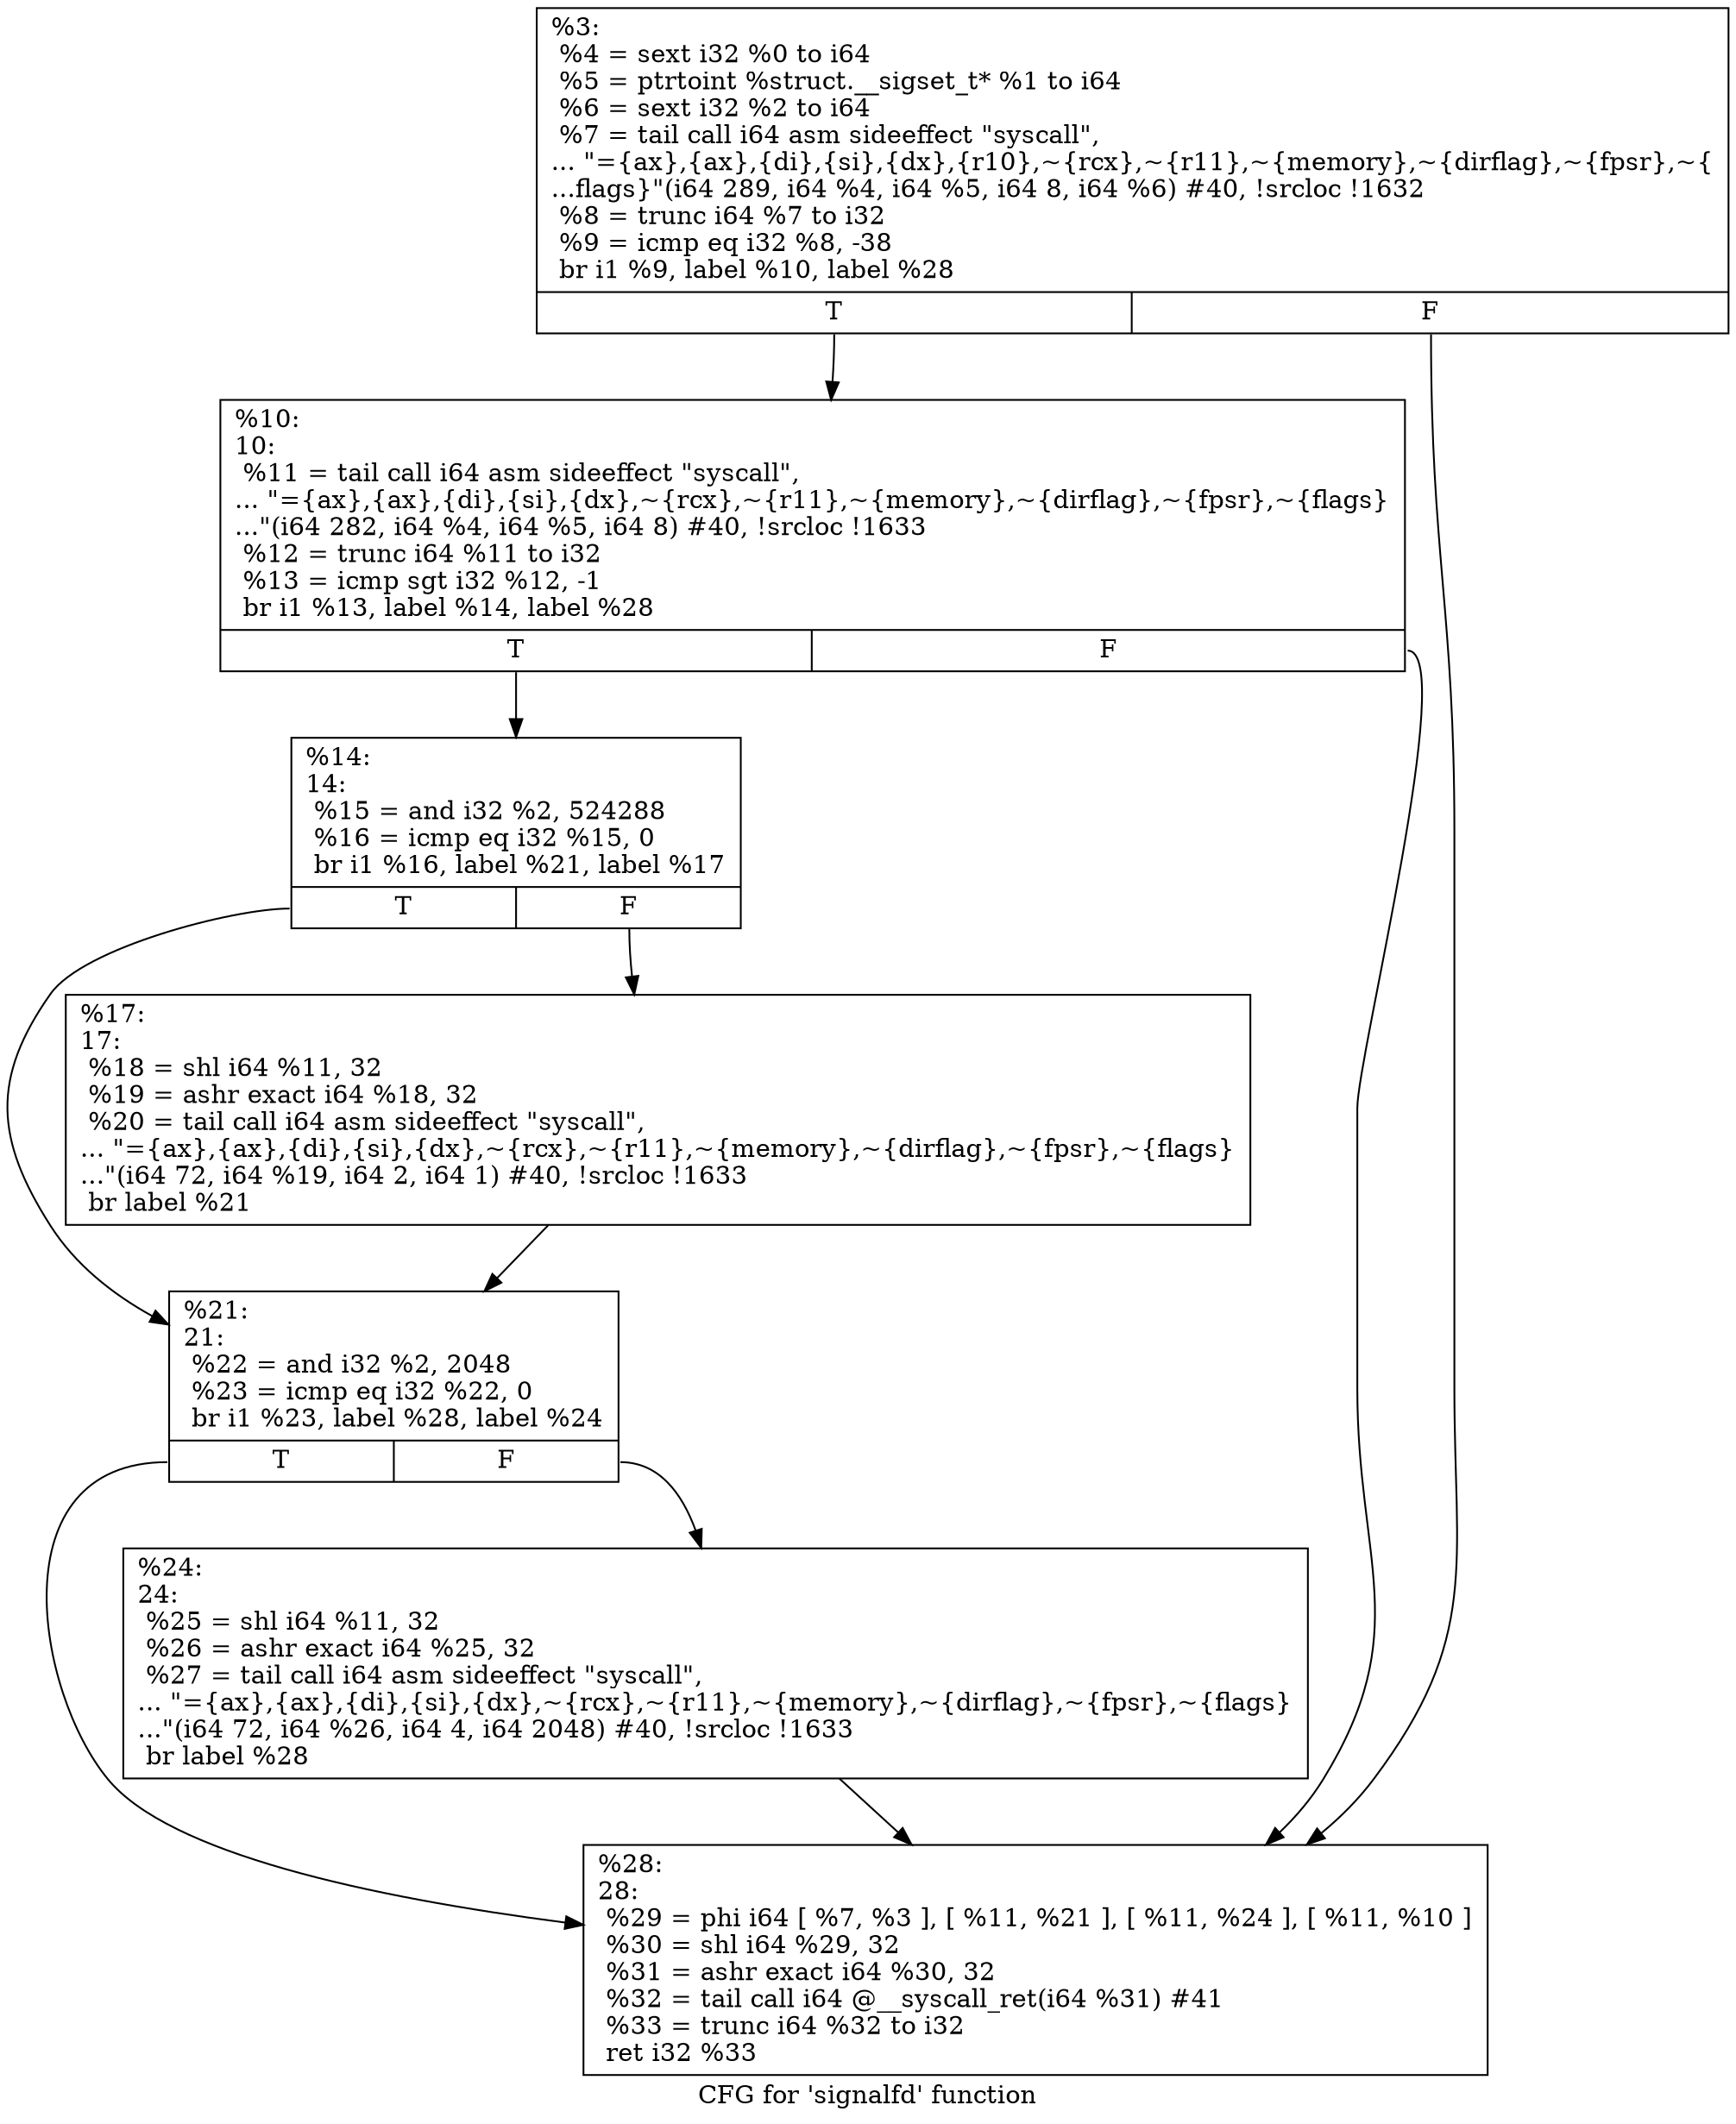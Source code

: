 digraph "CFG for 'signalfd' function" {
	label="CFG for 'signalfd' function";

	Node0x1c32aa0 [shape=record,label="{%3:\l  %4 = sext i32 %0 to i64\l  %5 = ptrtoint %struct.__sigset_t* %1 to i64\l  %6 = sext i32 %2 to i64\l  %7 = tail call i64 asm sideeffect \"syscall\",\l... \"=\{ax\},\{ax\},\{di\},\{si\},\{dx\},\{r10\},~\{rcx\},~\{r11\},~\{memory\},~\{dirflag\},~\{fpsr\},~\{\l...flags\}\"(i64 289, i64 %4, i64 %5, i64 8, i64 %6) #40, !srcloc !1632\l  %8 = trunc i64 %7 to i32\l  %9 = icmp eq i32 %8, -38\l  br i1 %9, label %10, label %28\l|{<s0>T|<s1>F}}"];
	Node0x1c32aa0:s0 -> Node0x1c32f80;
	Node0x1c32aa0:s1 -> Node0x1c33110;
	Node0x1c32f80 [shape=record,label="{%10:\l10:                                               \l  %11 = tail call i64 asm sideeffect \"syscall\",\l... \"=\{ax\},\{ax\},\{di\},\{si\},\{dx\},~\{rcx\},~\{r11\},~\{memory\},~\{dirflag\},~\{fpsr\},~\{flags\}\l...\"(i64 282, i64 %4, i64 %5, i64 8) #40, !srcloc !1633\l  %12 = trunc i64 %11 to i32\l  %13 = icmp sgt i32 %12, -1\l  br i1 %13, label %14, label %28\l|{<s0>T|<s1>F}}"];
	Node0x1c32f80:s0 -> Node0x1c32fd0;
	Node0x1c32f80:s1 -> Node0x1c33110;
	Node0x1c32fd0 [shape=record,label="{%14:\l14:                                               \l  %15 = and i32 %2, 524288\l  %16 = icmp eq i32 %15, 0\l  br i1 %16, label %21, label %17\l|{<s0>T|<s1>F}}"];
	Node0x1c32fd0:s0 -> Node0x1c33070;
	Node0x1c32fd0:s1 -> Node0x1c33020;
	Node0x1c33020 [shape=record,label="{%17:\l17:                                               \l  %18 = shl i64 %11, 32\l  %19 = ashr exact i64 %18, 32\l  %20 = tail call i64 asm sideeffect \"syscall\",\l... \"=\{ax\},\{ax\},\{di\},\{si\},\{dx\},~\{rcx\},~\{r11\},~\{memory\},~\{dirflag\},~\{fpsr\},~\{flags\}\l...\"(i64 72, i64 %19, i64 2, i64 1) #40, !srcloc !1633\l  br label %21\l}"];
	Node0x1c33020 -> Node0x1c33070;
	Node0x1c33070 [shape=record,label="{%21:\l21:                                               \l  %22 = and i32 %2, 2048\l  %23 = icmp eq i32 %22, 0\l  br i1 %23, label %28, label %24\l|{<s0>T|<s1>F}}"];
	Node0x1c33070:s0 -> Node0x1c33110;
	Node0x1c33070:s1 -> Node0x1c330c0;
	Node0x1c330c0 [shape=record,label="{%24:\l24:                                               \l  %25 = shl i64 %11, 32\l  %26 = ashr exact i64 %25, 32\l  %27 = tail call i64 asm sideeffect \"syscall\",\l... \"=\{ax\},\{ax\},\{di\},\{si\},\{dx\},~\{rcx\},~\{r11\},~\{memory\},~\{dirflag\},~\{fpsr\},~\{flags\}\l...\"(i64 72, i64 %26, i64 4, i64 2048) #40, !srcloc !1633\l  br label %28\l}"];
	Node0x1c330c0 -> Node0x1c33110;
	Node0x1c33110 [shape=record,label="{%28:\l28:                                               \l  %29 = phi i64 [ %7, %3 ], [ %11, %21 ], [ %11, %24 ], [ %11, %10 ]\l  %30 = shl i64 %29, 32\l  %31 = ashr exact i64 %30, 32\l  %32 = tail call i64 @__syscall_ret(i64 %31) #41\l  %33 = trunc i64 %32 to i32\l  ret i32 %33\l}"];
}
